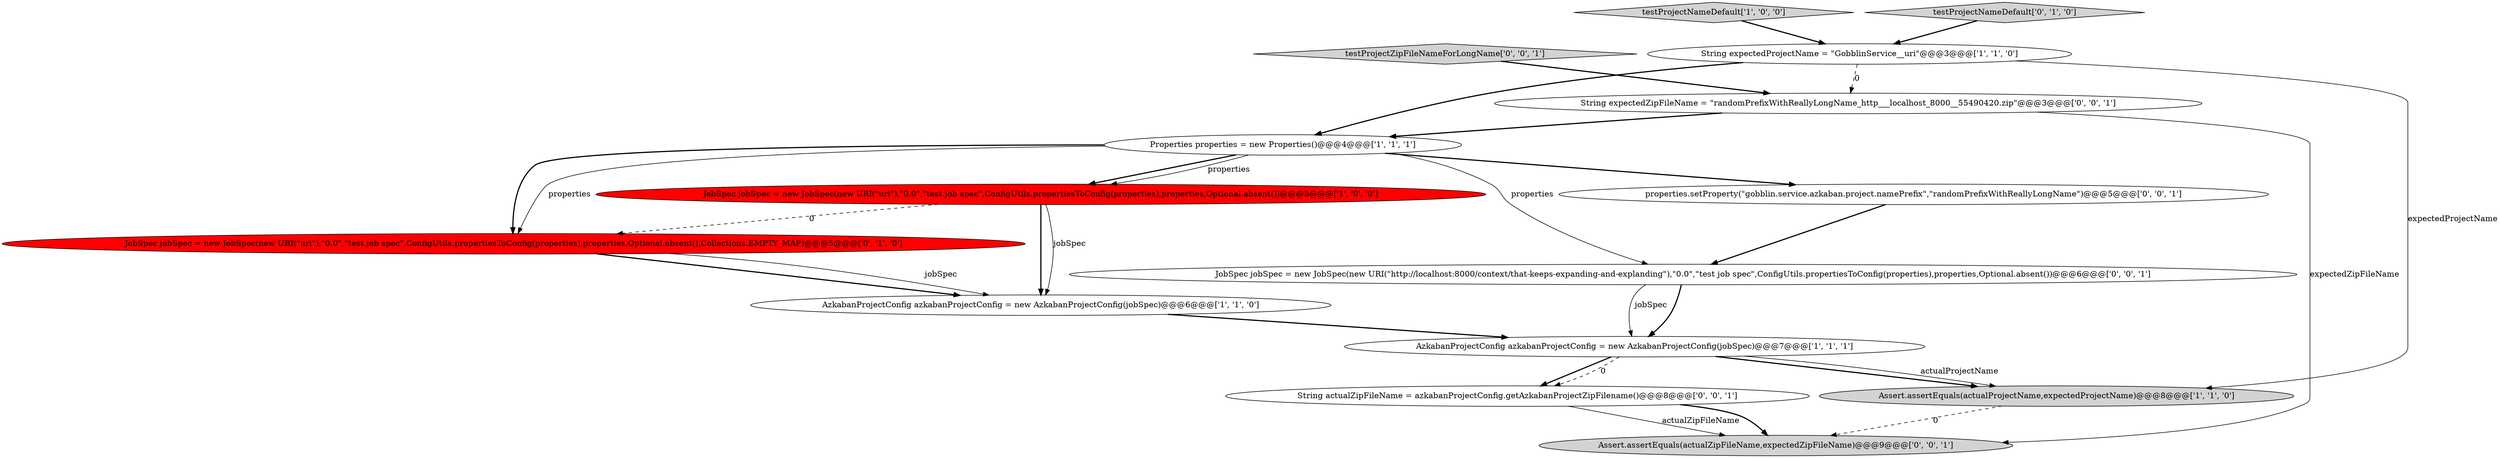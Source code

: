 digraph {
9 [style = filled, label = "String actualZipFileName = azkabanProjectConfig.getAzkabanProjectZipFilename()@@@8@@@['0', '0', '1']", fillcolor = white, shape = ellipse image = "AAA0AAABBB3BBB"];
11 [style = filled, label = "JobSpec jobSpec = new JobSpec(new URI(\"http://localhost:8000/context/that-keeps-expanding-and-explanding\"),\"0.0\",\"test job spec\",ConfigUtils.propertiesToConfig(properties),properties,Optional.absent())@@@6@@@['0', '0', '1']", fillcolor = white, shape = ellipse image = "AAA0AAABBB3BBB"];
0 [style = filled, label = "AzkabanProjectConfig azkabanProjectConfig = new AzkabanProjectConfig(jobSpec)@@@7@@@['1', '1', '1']", fillcolor = white, shape = ellipse image = "AAA0AAABBB1BBB"];
4 [style = filled, label = "Properties properties = new Properties()@@@4@@@['1', '1', '1']", fillcolor = white, shape = ellipse image = "AAA0AAABBB1BBB"];
14 [style = filled, label = "properties.setProperty(\"gobblin.service.azkaban.project.namePrefix\",\"randomPrefixWithReallyLongName\")@@@5@@@['0', '0', '1']", fillcolor = white, shape = ellipse image = "AAA0AAABBB3BBB"];
1 [style = filled, label = "testProjectNameDefault['1', '0', '0']", fillcolor = lightgray, shape = diamond image = "AAA0AAABBB1BBB"];
13 [style = filled, label = "testProjectZipFileNameForLongName['0', '0', '1']", fillcolor = lightgray, shape = diamond image = "AAA0AAABBB3BBB"];
10 [style = filled, label = "String expectedZipFileName = \"randomPrefixWithReallyLongName_http___localhost_8000__55490420.zip\"@@@3@@@['0', '0', '1']", fillcolor = white, shape = ellipse image = "AAA0AAABBB3BBB"];
8 [style = filled, label = "JobSpec jobSpec = new JobSpec(new URI(\"uri\"),\"0.0\",\"test job spec\",ConfigUtils.propertiesToConfig(properties),properties,Optional.absent(),Collections.EMPTY_MAP)@@@5@@@['0', '1', '0']", fillcolor = red, shape = ellipse image = "AAA1AAABBB2BBB"];
3 [style = filled, label = "AzkabanProjectConfig azkabanProjectConfig = new AzkabanProjectConfig(jobSpec)@@@6@@@['1', '1', '0']", fillcolor = white, shape = ellipse image = "AAA0AAABBB1BBB"];
6 [style = filled, label = "Assert.assertEquals(actualProjectName,expectedProjectName)@@@8@@@['1', '1', '0']", fillcolor = lightgray, shape = ellipse image = "AAA0AAABBB1BBB"];
7 [style = filled, label = "testProjectNameDefault['0', '1', '0']", fillcolor = lightgray, shape = diamond image = "AAA0AAABBB2BBB"];
5 [style = filled, label = "String expectedProjectName = \"GobblinService__uri\"@@@3@@@['1', '1', '0']", fillcolor = white, shape = ellipse image = "AAA0AAABBB1BBB"];
2 [style = filled, label = "JobSpec jobSpec = new JobSpec(new URI(\"uri\"),\"0.0\",\"test job spec\",ConfigUtils.propertiesToConfig(properties),properties,Optional.absent())@@@5@@@['1', '0', '0']", fillcolor = red, shape = ellipse image = "AAA1AAABBB1BBB"];
12 [style = filled, label = "Assert.assertEquals(actualZipFileName,expectedZipFileName)@@@9@@@['0', '0', '1']", fillcolor = lightgray, shape = ellipse image = "AAA0AAABBB3BBB"];
1->5 [style = bold, label=""];
13->10 [style = bold, label=""];
4->14 [style = bold, label=""];
0->9 [style = bold, label=""];
0->6 [style = bold, label=""];
0->6 [style = solid, label="actualProjectName"];
2->3 [style = bold, label=""];
5->6 [style = solid, label="expectedProjectName"];
8->3 [style = bold, label=""];
4->2 [style = bold, label=""];
4->2 [style = solid, label="properties"];
2->8 [style = dashed, label="0"];
3->0 [style = bold, label=""];
6->12 [style = dashed, label="0"];
7->5 [style = bold, label=""];
11->0 [style = bold, label=""];
8->3 [style = solid, label="jobSpec"];
5->10 [style = dashed, label="0"];
2->3 [style = solid, label="jobSpec"];
11->0 [style = solid, label="jobSpec"];
5->4 [style = bold, label=""];
10->4 [style = bold, label=""];
4->11 [style = solid, label="properties"];
4->8 [style = bold, label=""];
9->12 [style = solid, label="actualZipFileName"];
9->12 [style = bold, label=""];
0->9 [style = dashed, label="0"];
14->11 [style = bold, label=""];
4->8 [style = solid, label="properties"];
10->12 [style = solid, label="expectedZipFileName"];
}
